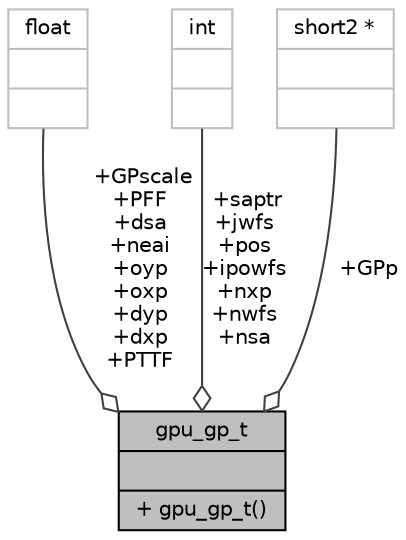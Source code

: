 digraph "gpu_gp_t"
{
 // INTERACTIVE_SVG=YES
  bgcolor="transparent";
  edge [fontname="Helvetica",fontsize="10",labelfontname="Helvetica",labelfontsize="10"];
  node [fontname="Helvetica",fontsize="10",shape=record];
  Node1 [label="{gpu_gp_t\n||+ gpu_gp_t()\l}",height=0.2,width=0.4,color="black", fillcolor="grey75", style="filled", fontcolor="black"];
  Node2 -> Node1 [color="grey25",fontsize="10",style="solid",label=" +GPscale\n+PFF\n+dsa\n+neai\n+oyp\n+oxp\n+dyp\n+dxp\n+PTTF" ,arrowhead="odiamond",fontname="Helvetica"];
  Node2 [label="{float\n||}",height=0.2,width=0.4,color="grey75"];
  Node3 -> Node1 [color="grey25",fontsize="10",style="solid",label=" +saptr\n+jwfs\n+pos\n+ipowfs\n+nxp\n+nwfs\n+nsa" ,arrowhead="odiamond",fontname="Helvetica"];
  Node3 [label="{int\n||}",height=0.2,width=0.4,color="grey75"];
  Node4 -> Node1 [color="grey25",fontsize="10",style="solid",label=" +GPp" ,arrowhead="odiamond",fontname="Helvetica"];
  Node4 [label="{short2 *\n||}",height=0.2,width=0.4,color="grey75"];
}
